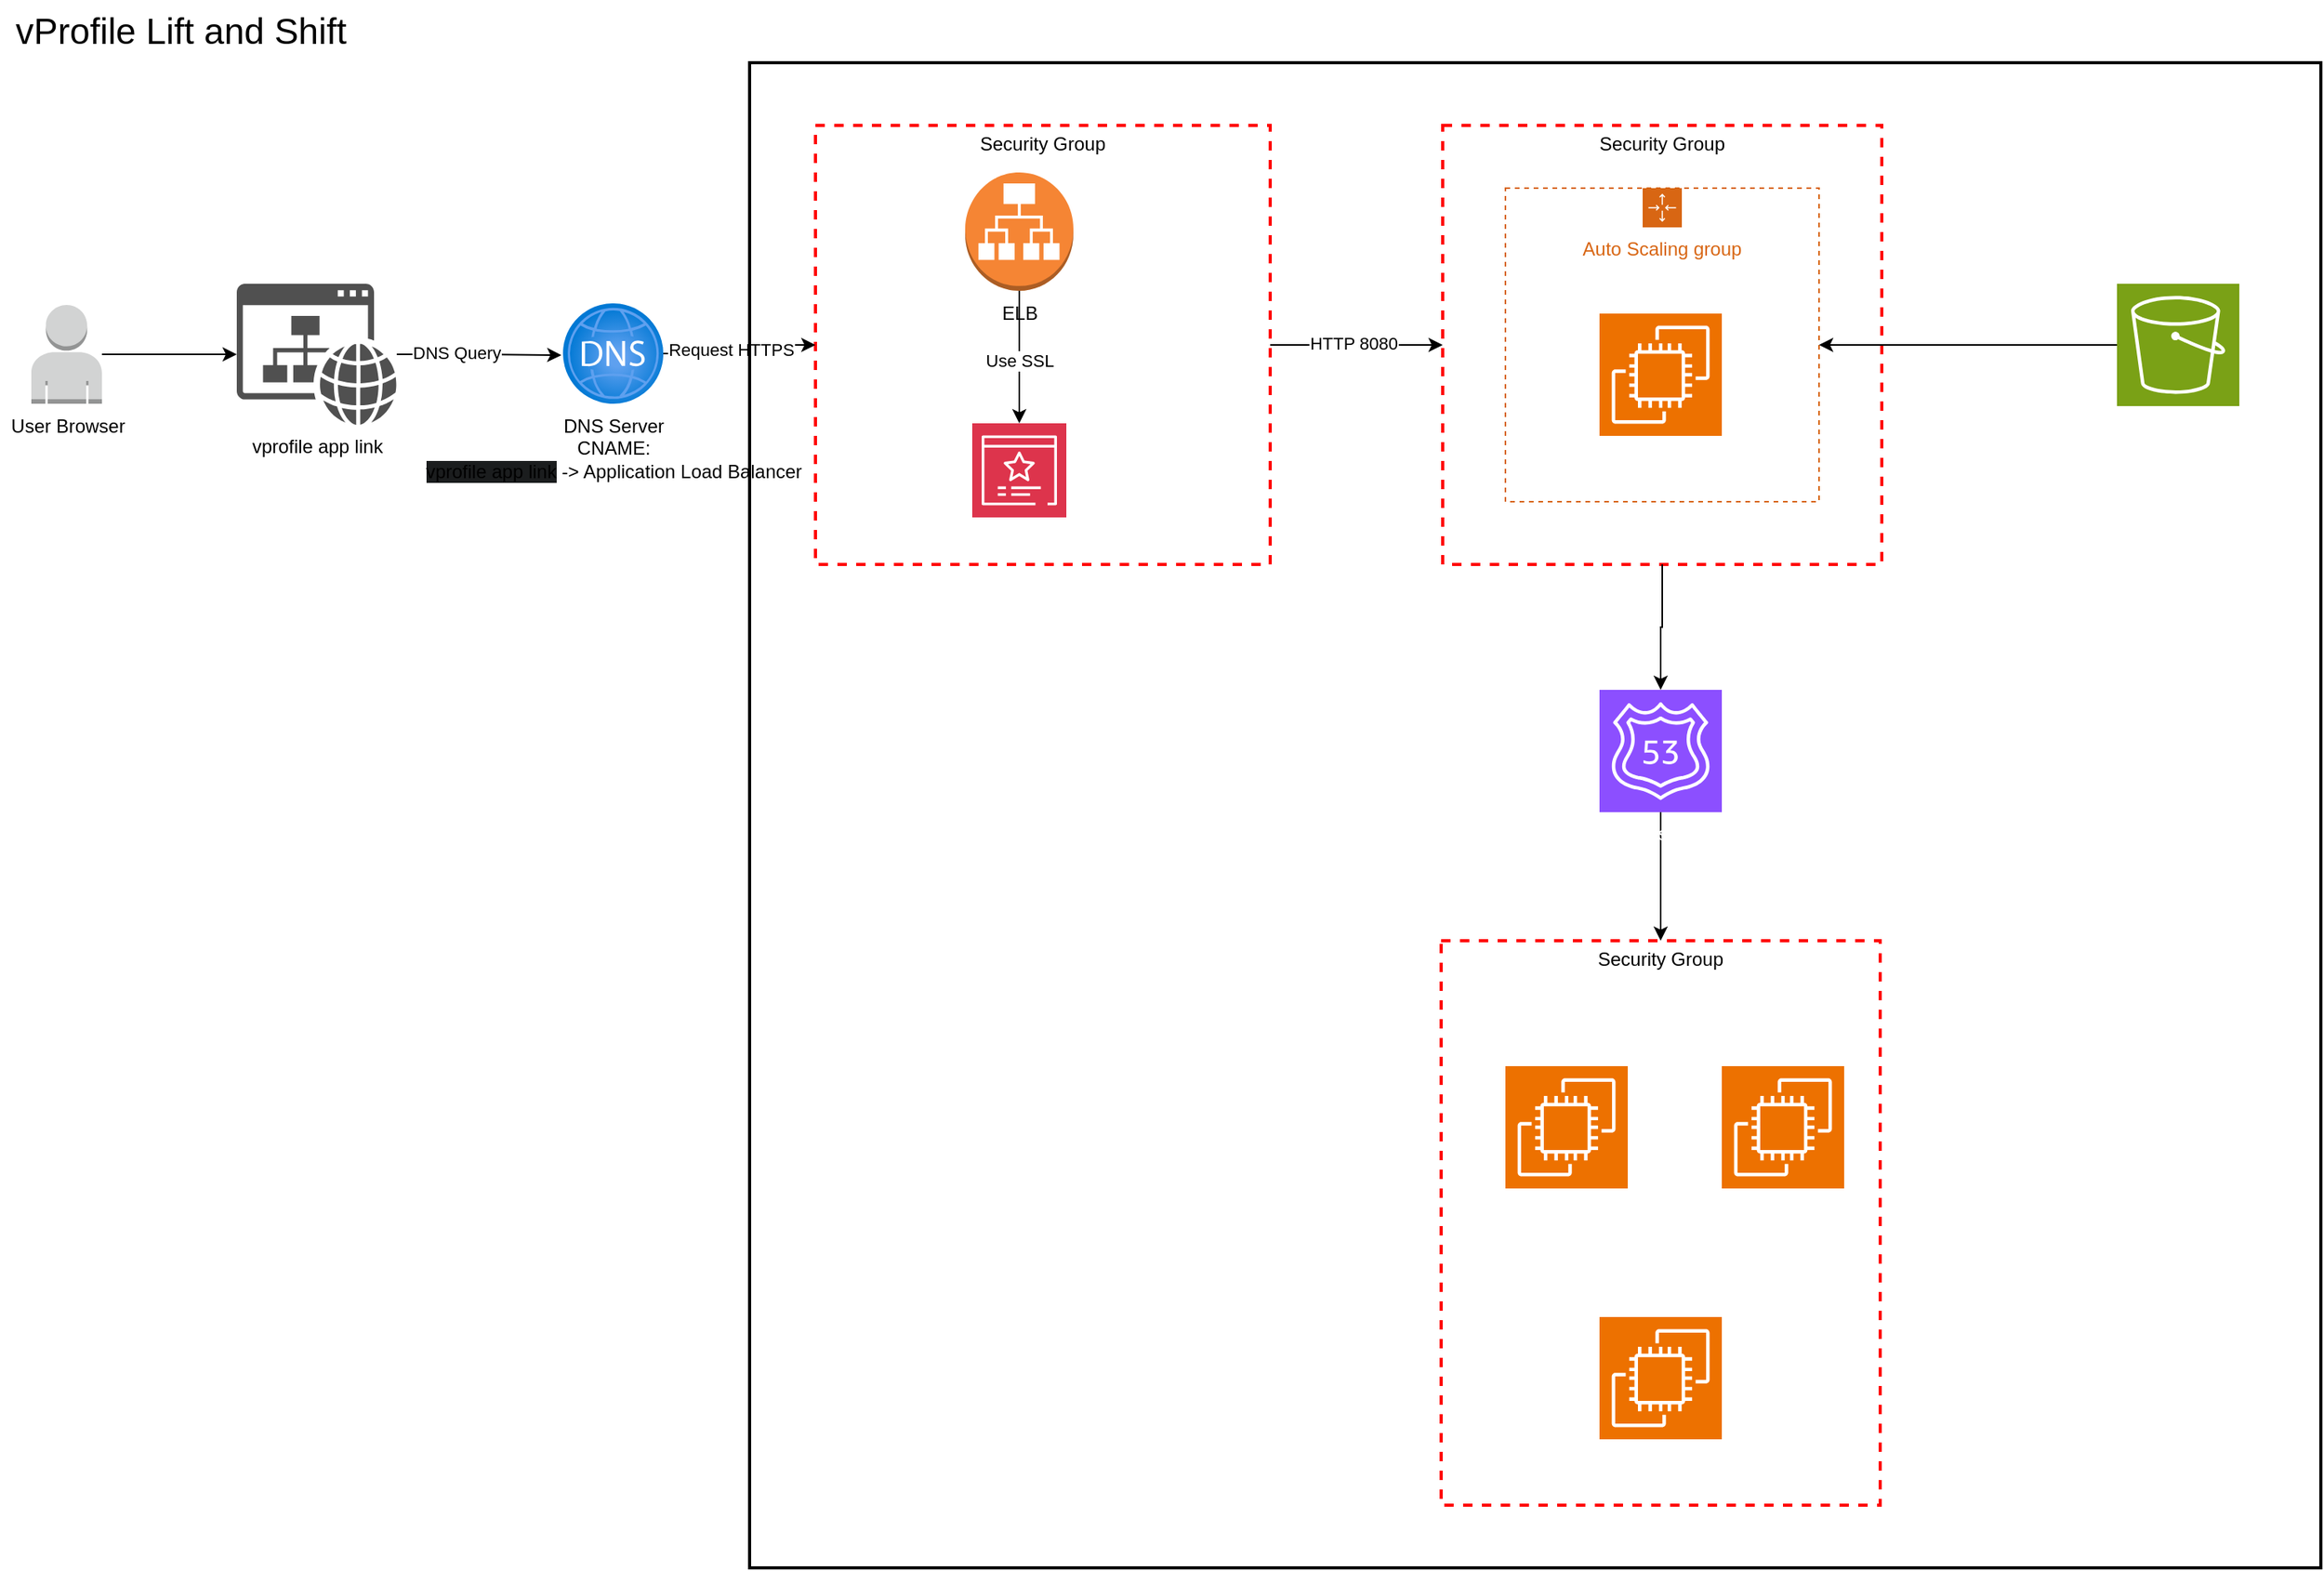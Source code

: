 <mxfile version="24.4.8" type="device">
  <diagram name="Page-1" id="mjmnGtcsJs8CGimGTXvO">
    <mxGraphModel dx="1714" dy="1009" grid="1" gridSize="10" guides="1" tooltips="1" connect="1" arrows="1" fold="1" page="1" pageScale="1" pageWidth="850" pageHeight="1100" math="0" shadow="0">
      <root>
        <mxCell id="0" />
        <mxCell id="1" parent="0" />
        <mxCell id="KnMQ85Ab2ysMrHUNf2cv-17" style="edgeStyle=orthogonalEdgeStyle;rounded=0;orthogonalLoop=1;jettySize=auto;html=1;exitX=1;exitY=0.5;exitDx=0;exitDy=0;entryX=0;entryY=0.5;entryDx=0;entryDy=0;" parent="1" source="KnMQ85Ab2ysMrHUNf2cv-4" target="KnMQ85Ab2ysMrHUNf2cv-10" edge="1">
          <mxGeometry relative="1" as="geometry" />
        </mxCell>
        <mxCell id="KnMQ85Ab2ysMrHUNf2cv-18" value="HTTP 8080" style="edgeLabel;html=1;align=center;verticalAlign=middle;resizable=0;points=[];" parent="KnMQ85Ab2ysMrHUNf2cv-17" vertex="1" connectable="0">
          <mxGeometry x="-0.047" y="1" relative="1" as="geometry">
            <mxPoint as="offset" />
          </mxGeometry>
        </mxCell>
        <mxCell id="KnMQ85Ab2ysMrHUNf2cv-4" value="Security Group" style="fontStyle=0;verticalAlign=top;align=center;spacingTop=-2;fillColor=none;rounded=0;whiteSpace=wrap;html=1;strokeColor=#FF0000;strokeWidth=2;dashed=1;container=1;collapsible=0;expand=0;recursiveResize=0;" parent="1" vertex="1">
          <mxGeometry x="560" y="120" width="290" height="280" as="geometry" />
        </mxCell>
        <mxCell id="KnMQ85Ab2ysMrHUNf2cv-7" style="edgeStyle=orthogonalEdgeStyle;rounded=0;orthogonalLoop=1;jettySize=auto;html=1;exitX=0.5;exitY=1;exitDx=0;exitDy=0;exitPerimeter=0;" parent="KnMQ85Ab2ysMrHUNf2cv-4" source="KnMQ85Ab2ysMrHUNf2cv-3" target="KnMQ85Ab2ysMrHUNf2cv-5" edge="1">
          <mxGeometry relative="1" as="geometry" />
        </mxCell>
        <mxCell id="KnMQ85Ab2ysMrHUNf2cv-8" value="Use SSL" style="edgeLabel;html=1;align=center;verticalAlign=middle;resizable=0;points=[];" parent="KnMQ85Ab2ysMrHUNf2cv-7" vertex="1" connectable="0">
          <mxGeometry x="0.052" relative="1" as="geometry">
            <mxPoint as="offset" />
          </mxGeometry>
        </mxCell>
        <mxCell id="KnMQ85Ab2ysMrHUNf2cv-3" value="ELB" style="outlineConnect=0;dashed=0;verticalLabelPosition=bottom;verticalAlign=top;align=center;html=1;shape=mxgraph.aws3.application_load_balancer;fillColor=#F58534;gradientColor=none;" parent="KnMQ85Ab2ysMrHUNf2cv-4" vertex="1">
          <mxGeometry x="95.5" y="30" width="69" height="75.5" as="geometry" />
        </mxCell>
        <mxCell id="KnMQ85Ab2ysMrHUNf2cv-5" value="" style="sketch=0;points=[[0,0,0],[0.25,0,0],[0.5,0,0],[0.75,0,0],[1,0,0],[0,1,0],[0.25,1,0],[0.5,1,0],[0.75,1,0],[1,1,0],[0,0.25,0],[0,0.5,0],[0,0.75,0],[1,0.25,0],[1,0.5,0],[1,0.75,0]];outlineConnect=0;fontColor=#232F3E;fillColor=#DD344C;strokeColor=#ffffff;dashed=0;verticalLabelPosition=bottom;verticalAlign=top;align=center;html=1;fontSize=12;fontStyle=0;aspect=fixed;shape=mxgraph.aws4.resourceIcon;resIcon=mxgraph.aws4.certificate_manager_3;" parent="KnMQ85Ab2ysMrHUNf2cv-4" vertex="1">
          <mxGeometry x="100" y="190" width="60" height="60" as="geometry" />
        </mxCell>
        <mxCell id="gi1Y4dp5uXE6JqOctG60-8" style="edgeStyle=orthogonalEdgeStyle;rounded=0;orthogonalLoop=1;jettySize=auto;html=1;" parent="1" source="gi1Y4dp5uXE6JqOctG60-3" target="gi1Y4dp5uXE6JqOctG60-5" edge="1">
          <mxGeometry relative="1" as="geometry">
            <mxPoint x="190" y="271.5" as="targetPoint" />
          </mxGeometry>
        </mxCell>
        <mxCell id="gi1Y4dp5uXE6JqOctG60-3" value="User Browser" style="outlineConnect=0;dashed=0;verticalLabelPosition=bottom;verticalAlign=top;align=center;html=1;shape=mxgraph.aws3.user;fillColor=#D2D3D3;gradientColor=none;" parent="1" vertex="1">
          <mxGeometry x="60" y="234.5" width="45" height="63" as="geometry" />
        </mxCell>
        <mxCell id="gi1Y4dp5uXE6JqOctG60-5" value="vprofile app link" style="sketch=0;pointerEvents=1;shadow=0;dashed=0;html=1;strokeColor=none;fillColor=#505050;labelPosition=center;verticalLabelPosition=bottom;verticalAlign=top;outlineConnect=0;align=center;shape=mxgraph.office.concepts.website;" parent="1" vertex="1">
          <mxGeometry x="191" y="221" width="102" height="90" as="geometry" />
        </mxCell>
        <mxCell id="gi1Y4dp5uXE6JqOctG60-15" style="edgeStyle=orthogonalEdgeStyle;rounded=0;orthogonalLoop=1;jettySize=auto;html=1;entryX=0;entryY=0.5;entryDx=0;entryDy=0;" parent="1" source="gi1Y4dp5uXE6JqOctG60-7" target="KnMQ85Ab2ysMrHUNf2cv-4" edge="1">
          <mxGeometry relative="1" as="geometry">
            <mxPoint x="590" y="274.0" as="targetPoint" />
          </mxGeometry>
        </mxCell>
        <mxCell id="gi1Y4dp5uXE6JqOctG60-16" value="Request HTTPS" style="edgeLabel;html=1;align=center;verticalAlign=middle;resizable=0;points=[];" parent="gi1Y4dp5uXE6JqOctG60-15" vertex="1" connectable="0">
          <mxGeometry x="-0.191" y="3" relative="1" as="geometry">
            <mxPoint x="1" as="offset" />
          </mxGeometry>
        </mxCell>
        <mxCell id="gi1Y4dp5uXE6JqOctG60-7" value="DNS Server&lt;div&gt;CNAME:&lt;/div&gt;&lt;div&gt;&lt;span style=&quot;background-color: rgb(27, 29, 30);&quot;&gt;vprofile app link&lt;/span&gt;&amp;nbsp;-&amp;gt; Application Load Balancer&lt;/div&gt;" style="image;aspect=fixed;html=1;points=[];align=center;fontSize=12;image=img/lib/azure2/networking/DNS_Zones.svg;" parent="1" vertex="1">
          <mxGeometry x="399" y="233.5" width="64" height="64" as="geometry" />
        </mxCell>
        <mxCell id="gi1Y4dp5uXE6JqOctG60-11" style="edgeStyle=orthogonalEdgeStyle;rounded=0;orthogonalLoop=1;jettySize=auto;html=1;entryX=-0.016;entryY=0.516;entryDx=0;entryDy=0;entryPerimeter=0;" parent="1" source="gi1Y4dp5uXE6JqOctG60-5" target="gi1Y4dp5uXE6JqOctG60-7" edge="1">
          <mxGeometry relative="1" as="geometry" />
        </mxCell>
        <mxCell id="gi1Y4dp5uXE6JqOctG60-13" value="DNS Query" style="edgeLabel;html=1;align=center;verticalAlign=middle;resizable=0;points=[];" parent="gi1Y4dp5uXE6JqOctG60-11" vertex="1" connectable="0">
          <mxGeometry x="-0.291" y="1" relative="1" as="geometry">
            <mxPoint as="offset" />
          </mxGeometry>
        </mxCell>
        <mxCell id="KnMQ85Ab2ysMrHUNf2cv-10" value="Security Group" style="fontStyle=0;verticalAlign=top;align=center;spacingTop=-2;fillColor=none;rounded=0;whiteSpace=wrap;html=1;strokeColor=#FF0000;strokeWidth=2;dashed=1;container=1;collapsible=0;expand=0;recursiveResize=0;" parent="1" vertex="1">
          <mxGeometry x="960" y="120" width="280" height="280" as="geometry" />
        </mxCell>
        <mxCell id="gi1Y4dp5uXE6JqOctG60-49" value="" style="rounded=0;whiteSpace=wrap;html=1;fillColor=none;strokeWidth=2;" parent="KnMQ85Ab2ysMrHUNf2cv-10" vertex="1">
          <mxGeometry x="-442" y="-40" width="1002" height="960" as="geometry" />
        </mxCell>
        <mxCell id="KnMQ85Ab2ysMrHUNf2cv-16" value="Auto Scaling group" style="points=[[0,0],[0.25,0],[0.5,0],[0.75,0],[1,0],[1,0.25],[1,0.5],[1,0.75],[1,1],[0.75,1],[0.5,1],[0.25,1],[0,1],[0,0.75],[0,0.5],[0,0.25]];outlineConnect=0;gradientColor=none;html=1;whiteSpace=wrap;fontSize=12;fontStyle=0;container=1;pointerEvents=0;collapsible=0;recursiveResize=0;shape=mxgraph.aws4.groupCenter;grIcon=mxgraph.aws4.group_auto_scaling_group;grStroke=1;strokeColor=#D86613;fillColor=none;verticalAlign=top;align=center;fontColor=#D86613;dashed=1;spacingTop=25;" parent="KnMQ85Ab2ysMrHUNf2cv-10" vertex="1">
          <mxGeometry x="40" y="40" width="200" height="200" as="geometry" />
        </mxCell>
        <mxCell id="KnMQ85Ab2ysMrHUNf2cv-15" value="&lt;font color=&quot;#ffffff&quot;&gt;Tomcat Instances&lt;/font&gt;" style="sketch=0;points=[[0,0,0],[0.25,0,0],[0.5,0,0],[0.75,0,0],[1,0,0],[0,1,0],[0.25,1,0],[0.5,1,0],[0.75,1,0],[1,1,0],[0,0.25,0],[0,0.5,0],[0,0.75,0],[1,0.25,0],[1,0.5,0],[1,0.75,0]];outlineConnect=0;fontColor=#232F3E;fillColor=#ED7100;strokeColor=#ffffff;dashed=0;verticalLabelPosition=bottom;verticalAlign=top;align=center;html=1;fontSize=12;fontStyle=0;aspect=fixed;shape=mxgraph.aws4.resourceIcon;resIcon=mxgraph.aws4.ec2;" parent="KnMQ85Ab2ysMrHUNf2cv-16" vertex="1">
          <mxGeometry x="60" y="80" width="78" height="78" as="geometry" />
        </mxCell>
        <mxCell id="KnMQ85Ab2ysMrHUNf2cv-20" style="edgeStyle=orthogonalEdgeStyle;rounded=0;orthogonalLoop=1;jettySize=auto;html=1;exitX=0;exitY=0.5;exitDx=0;exitDy=0;exitPerimeter=0;entryX=1;entryY=0.5;entryDx=0;entryDy=0;" parent="1" source="KnMQ85Ab2ysMrHUNf2cv-19" target="KnMQ85Ab2ysMrHUNf2cv-16" edge="1">
          <mxGeometry relative="1" as="geometry" />
        </mxCell>
        <mxCell id="KnMQ85Ab2ysMrHUNf2cv-19" value="&lt;font color=&quot;#ffffff&quot;&gt;Store Artifacts&lt;/font&gt;" style="sketch=0;points=[[0,0,0],[0.25,0,0],[0.5,0,0],[0.75,0,0],[1,0,0],[0,1,0],[0.25,1,0],[0.5,1,0],[0.75,1,0],[1,1,0],[0,0.25,0],[0,0.5,0],[0,0.75,0],[1,0.25,0],[1,0.5,0],[1,0.75,0]];outlineConnect=0;fontColor=#232F3E;fillColor=#7AA116;strokeColor=#ffffff;dashed=0;verticalLabelPosition=bottom;verticalAlign=top;align=center;html=1;fontSize=12;fontStyle=0;aspect=fixed;shape=mxgraph.aws4.resourceIcon;resIcon=mxgraph.aws4.s3;" parent="1" vertex="1">
          <mxGeometry x="1390" y="221" width="78" height="78" as="geometry" />
        </mxCell>
        <mxCell id="sMkRFb1QpPbTcO1EmMdP-3" style="edgeStyle=orthogonalEdgeStyle;rounded=0;orthogonalLoop=1;jettySize=auto;html=1;exitX=0.5;exitY=1;exitDx=0;exitDy=0;exitPerimeter=0;entryX=0.5;entryY=0;entryDx=0;entryDy=0;" edge="1" parent="1" source="KnMQ85Ab2ysMrHUNf2cv-21" target="sMkRFb1QpPbTcO1EmMdP-2">
          <mxGeometry relative="1" as="geometry" />
        </mxCell>
        <mxCell id="KnMQ85Ab2ysMrHUNf2cv-21" value="&lt;font color=&quot;#ffffff&quot;&gt;Private hosted zones&lt;/font&gt;" style="sketch=0;points=[[0,0,0],[0.25,0,0],[0.5,0,0],[0.75,0,0],[1,0,0],[0,1,0],[0.25,1,0],[0.5,1,0],[0.75,1,0],[1,1,0],[0,0.25,0],[0,0.5,0],[0,0.75,0],[1,0.25,0],[1,0.5,0],[1,0.75,0]];outlineConnect=0;fontColor=#232F3E;fillColor=#8C4FFF;strokeColor=#ffffff;dashed=0;verticalLabelPosition=bottom;verticalAlign=top;align=center;html=1;fontSize=12;fontStyle=0;aspect=fixed;shape=mxgraph.aws4.resourceIcon;resIcon=mxgraph.aws4.route_53;" parent="1" vertex="1">
          <mxGeometry x="1060" y="480" width="78" height="78" as="geometry" />
        </mxCell>
        <mxCell id="sMkRFb1QpPbTcO1EmMdP-2" value="Security Group" style="fontStyle=0;verticalAlign=top;align=center;spacingTop=-2;fillColor=none;rounded=0;whiteSpace=wrap;html=1;strokeColor=#FF0000;strokeWidth=2;dashed=1;container=1;collapsible=0;expand=0;recursiveResize=0;" vertex="1" parent="1">
          <mxGeometry x="959" y="640" width="280" height="360" as="geometry" />
        </mxCell>
        <mxCell id="sMkRFb1QpPbTcO1EmMdP-5" value="&lt;font color=&quot;#ffffff&quot;&gt;Memcached&lt;/font&gt;" style="sketch=0;points=[[0,0,0],[0.25,0,0],[0.5,0,0],[0.75,0,0],[1,0,0],[0,1,0],[0.25,1,0],[0.5,1,0],[0.75,1,0],[1,1,0],[0,0.25,0],[0,0.5,0],[0,0.75,0],[1,0.25,0],[1,0.5,0],[1,0.75,0]];outlineConnect=0;fontColor=#232F3E;fillColor=#ED7100;strokeColor=#ffffff;dashed=0;verticalLabelPosition=bottom;verticalAlign=top;align=center;html=1;fontSize=12;fontStyle=0;aspect=fixed;shape=mxgraph.aws4.resourceIcon;resIcon=mxgraph.aws4.ec2;" vertex="1" parent="sMkRFb1QpPbTcO1EmMdP-2">
          <mxGeometry x="41" y="80" width="78" height="78" as="geometry" />
        </mxCell>
        <mxCell id="sMkRFb1QpPbTcO1EmMdP-6" value="&lt;font color=&quot;#ffffff&quot;&gt;RabbitMQ&lt;/font&gt;" style="sketch=0;points=[[0,0,0],[0.25,0,0],[0.5,0,0],[0.75,0,0],[1,0,0],[0,1,0],[0.25,1,0],[0.5,1,0],[0.75,1,0],[1,1,0],[0,0.25,0],[0,0.5,0],[0,0.75,0],[1,0.25,0],[1,0.5,0],[1,0.75,0]];outlineConnect=0;fontColor=#232F3E;fillColor=#ED7100;strokeColor=#ffffff;dashed=0;verticalLabelPosition=bottom;verticalAlign=top;align=center;html=1;fontSize=12;fontStyle=0;aspect=fixed;shape=mxgraph.aws4.resourceIcon;resIcon=mxgraph.aws4.ec2;" vertex="1" parent="sMkRFb1QpPbTcO1EmMdP-2">
          <mxGeometry x="179" y="80" width="78" height="78" as="geometry" />
        </mxCell>
        <mxCell id="sMkRFb1QpPbTcO1EmMdP-7" value="&lt;font color=&quot;#ffffff&quot;&gt;MySQL&lt;/font&gt;" style="sketch=0;points=[[0,0,0],[0.25,0,0],[0.5,0,0],[0.75,0,0],[1,0,0],[0,1,0],[0.25,1,0],[0.5,1,0],[0.75,1,0],[1,1,0],[0,0.25,0],[0,0.5,0],[0,0.75,0],[1,0.25,0],[1,0.5,0],[1,0.75,0]];outlineConnect=0;fontColor=#232F3E;fillColor=#ED7100;strokeColor=#ffffff;dashed=0;verticalLabelPosition=bottom;verticalAlign=top;align=center;html=1;fontSize=12;fontStyle=0;aspect=fixed;shape=mxgraph.aws4.resourceIcon;resIcon=mxgraph.aws4.ec2;" vertex="1" parent="sMkRFb1QpPbTcO1EmMdP-2">
          <mxGeometry x="101" y="240" width="78" height="78" as="geometry" />
        </mxCell>
        <mxCell id="sMkRFb1QpPbTcO1EmMdP-4" style="edgeStyle=orthogonalEdgeStyle;rounded=0;orthogonalLoop=1;jettySize=auto;html=1;exitX=0.5;exitY=1;exitDx=0;exitDy=0;entryX=0.5;entryY=0;entryDx=0;entryDy=0;entryPerimeter=0;" edge="1" parent="1" source="KnMQ85Ab2ysMrHUNf2cv-10" target="KnMQ85Ab2ysMrHUNf2cv-21">
          <mxGeometry relative="1" as="geometry" />
        </mxCell>
        <mxCell id="sMkRFb1QpPbTcO1EmMdP-8" value="&lt;font style=&quot;font-size: 23px;&quot;&gt;vProfile Lift and Shift&lt;/font&gt;" style="text;html=1;align=center;verticalAlign=middle;resizable=0;points=[];autosize=1;strokeColor=none;fillColor=none;" vertex="1" parent="1">
          <mxGeometry x="40" y="40" width="230" height="40" as="geometry" />
        </mxCell>
      </root>
    </mxGraphModel>
  </diagram>
</mxfile>
